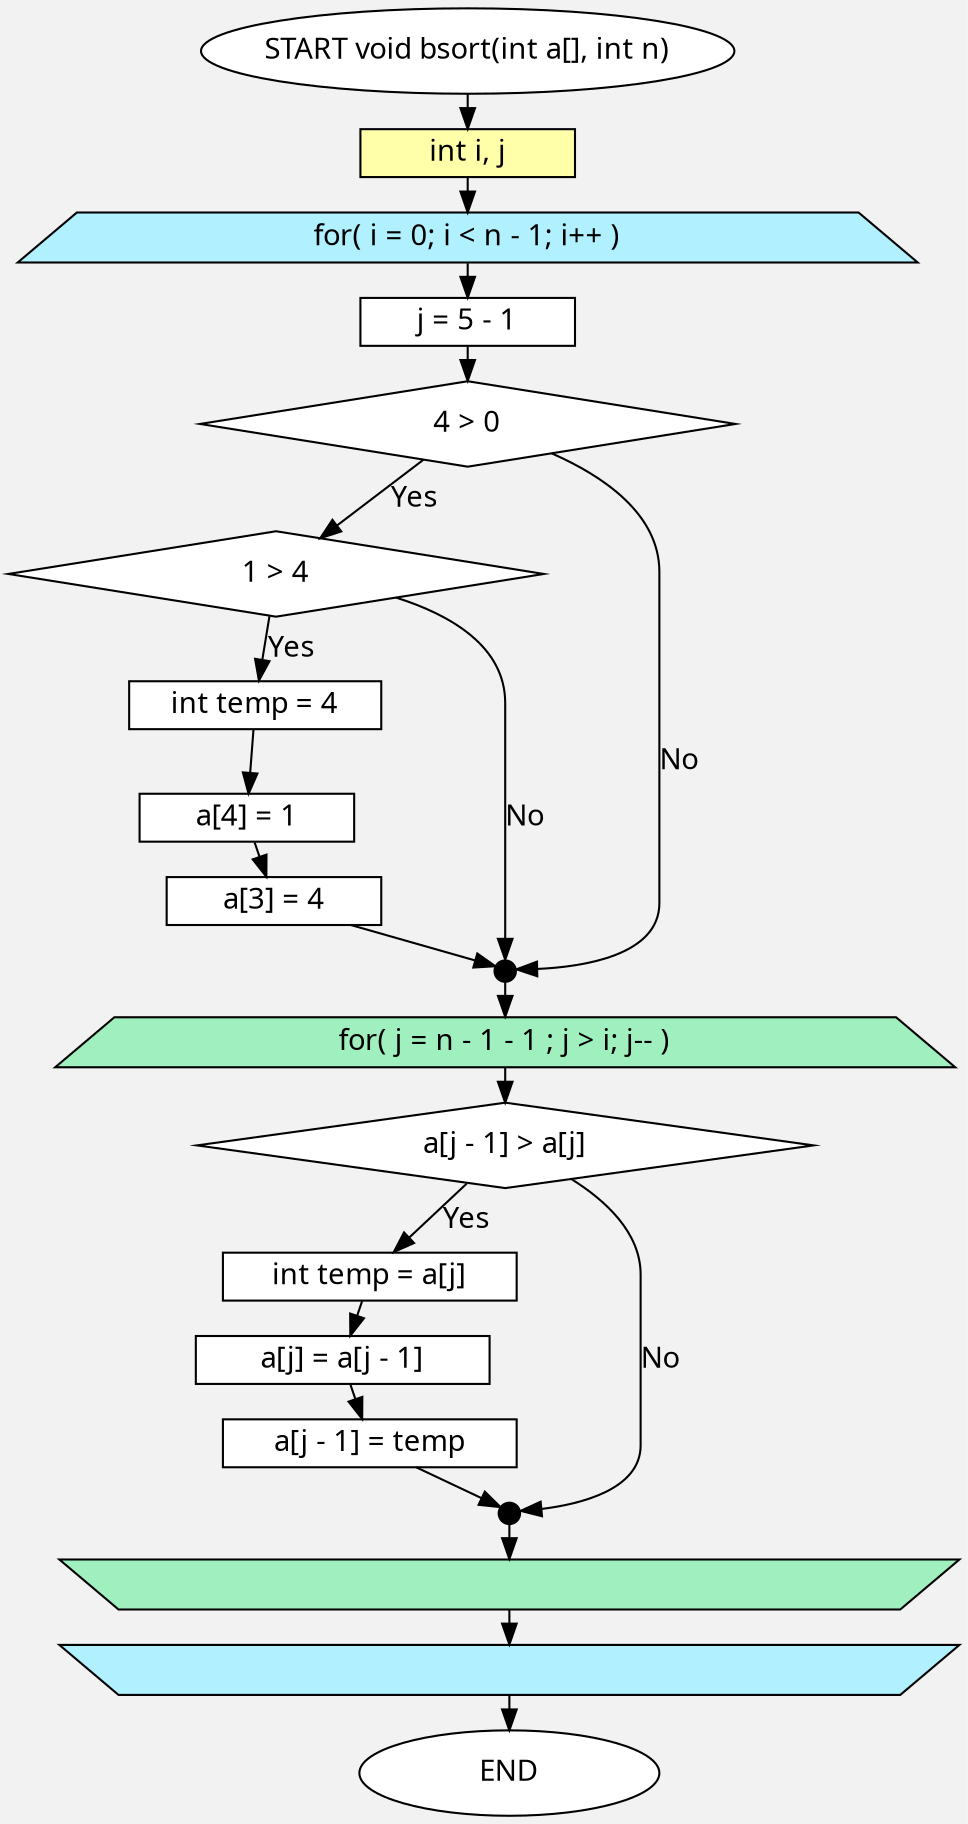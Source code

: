 digraph graph_name {
	ranksep=0.03;
    graph [compound=true, fontname = "Meiryo UI", style="invis" margin=0, nodesep  = 0.5];
	rank="same"
    node [fontname = "Meiryo UI"];
    edge [fontname = "Meiryo UI"];
    bgcolor = "#F2F2F2";
	

	1 [label= "START void bsort(int a[], int n)"shape= box, shape = ellipse  ,style= "solid,filled" fillcolor= "#FFFFFF",color="#000000", width= 3.55714285714286,height= 0.571428571428571];
	2 [label= "int i, j"shape= box, shape = box ,style= "solid,filled" fillcolor= "#FFFFAA",color="#000000", width= 1.42857142857143,height= 0.285714285714286];
	3 [label= "for( i = 0; i < n - 1; i++ )"shape= box, shape = polygon,distortion=-.1 ,style= "solid,filled" fillcolor= "#B0F0FF",color="#000000", width= 6,height= 0.333333333333333,fixedsize = true];
	4 [label= "j = 5 - 1"shape= box, shape = box ,style= "solid,filled" fillcolor= "#FFFFFF",color="#000000", width= 1.42857142857143,height= 0.285714285714286];
	5 [label= "4 > 0"shape= box, shape = diamond ,style= "solid,filled" fillcolor= "#FFFFFF",color="#000000", width= 3.57142857142857,height= 0.571428571428571];
	6 [label= "1 > 4"shape= box, shape = diamond ,style= "solid,filled" fillcolor= "#FFFFFF",color="#000000", width= 3.57142857142857,height= 0.571428571428571];
	7 [label= "int temp = 4"shape= box, shape = box ,style= "solid,filled" fillcolor= "#FFFFFF",color="#000000", width= 1.68571428571429,height= 0.285714285714286];
	8 [label= "a[4] = 1"shape= box, shape = box ,style= "solid,filled" fillcolor= "#FFFFFF",color="#000000", width= 1.42857142857143,height= 0.285714285714286];
	9 [label= "a[3] = 4"shape= box, shape = box ,style= "solid,filled" fillcolor= "#FFFFFF",color="#000000", width= 1.42857142857143,height= 0.285714285714286];
	10 [label= ""shape= box, shape = point ,style= "solid,filled" fillcolor= "#000000",color="#000000", width= 0.142857142857143,height= 0.142857142857143];
	18 [label= "for( j = n - 1 - 1 ; j > i; j-- )"shape= box, shape = polygon,distortion=-.1 ,style= "solid,filled" fillcolor= "#A0F0BF",color="#000000", width= 6,height= 0.333333333333333,fixedsize = true];
	11 [label= "a[j - 1] > a[j]"shape= box, shape = diamond ,style= "solid,filled" fillcolor= "#FFFFFF",color="#000000", width= 4.10714285714286,height= 0.571428571428571];
	12 [label= "int temp = a[j]"shape= box, shape = box ,style= "solid,filled" fillcolor= "#FFFFFF",color="#000000", width= 1.96428571428571,height= 0.285714285714286];
	13 [label= "a[j] = a[j - 1]"shape= box, shape = box ,style= "solid,filled" fillcolor= "#FFFFFF",color="#000000", width= 1.96428571428571,height= 0.285714285714286];
	14 [label= "a[j - 1] = temp"shape= box, shape = box ,style= "solid,filled" fillcolor= "#FFFFFF",color="#000000", width= 1.96428571428571,height= 0.285714285714286];
	15 [label= ""shape= box, shape = point ,style= "solid,filled" fillcolor= "#000000",color="#000000", width= 0.142857142857143,height= 0.142857142857143];
	19 [label= ""shape= box, shape = polygon,distortion=.1 ,style= "solid,filled" fillcolor= "#A0F0BF",color="#000000", width= 6,height= 0.333333333333333,fixedsize = true];
	16 [label= ""shape= box, shape = polygon,distortion=.1 ,style= "solid,filled" fillcolor= "#B0F0FF",color="#000000", width= 6,height= 0.333333333333333,fixedsize = true];
	17 [label= "END"shape= box, shape = ellipse  ,style= "solid,filled" fillcolor= "#FFFFFF",color="#000000", width= 2,height= 0.571428571428571];

 1 -> 2 [ label = "",arrowhead  = normal,color = "#000000"];
 2 -> 3 [ label = "",arrowhead  = normal,color = "#000000"];
 3 -> 4 [ label = "",arrowhead  = normal,color = "#000000"];
 4 -> 5 [ label = "",arrowhead  = normal,color = "#000000"];
 5 -> 6 [ label = "Yes",arrowhead  = normal,color = "#000000"];
 5 -> 10 [ label = "No",arrowhead  = normal,color = "#000000"];
 6 -> 7 [ label = "Yes",arrowhead  = normal,color = "#000000"];
 6 -> 10 [ label = "No",arrowhead  = normal,color = "#000000"];
 7 -> 8 [ label = "",arrowhead  = normal,color = "#000000"];
 8 -> 9 [ label = "",arrowhead  = normal,color = "#000000"];
 9 -> 10 [ label = "",arrowhead  = normal,color = "#000000"];
 10 -> 18 [ label = "",arrowhead  = normal,color = "#000000"];
 18 -> 11 [ label = "",arrowhead  = normal,color = "#000000"];
 11 -> 12 [ label = "Yes",arrowhead  = normal,color = "#000000"];
 11 -> 15 [ label = "No",arrowhead  = normal,color = "#000000"];
 12 -> 13 [ label = "",arrowhead  = normal,color = "#000000"];
 13 -> 14 [ label = "",arrowhead  = normal,color = "#000000"];
 14 -> 15 [ label = "",arrowhead  = normal,color = "#000000"];
 15 -> 19 [ label = "",arrowhead  = normal,color = "#000000"];
 19 -> 16 [ label = "",arrowhead  = normal,color = "#000000"];
 16 -> 17 [ label = "",arrowhead  = normal,color = "#000000"];
}
